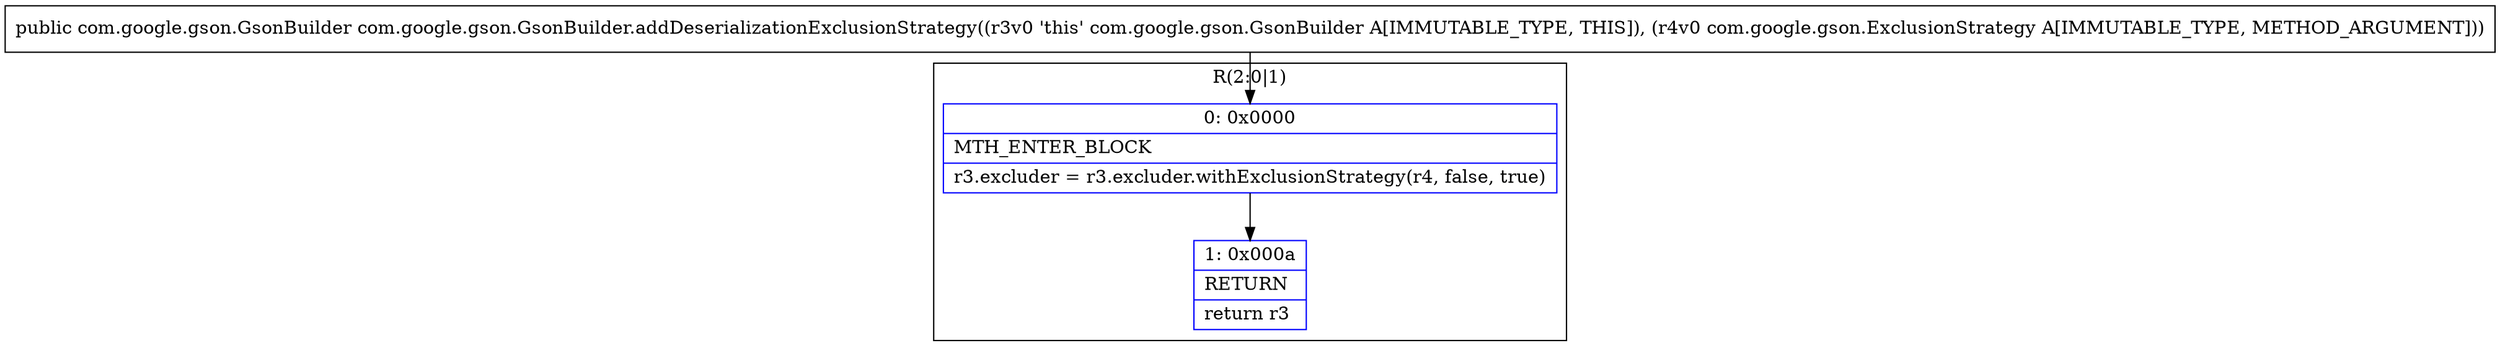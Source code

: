 digraph "CFG forcom.google.gson.GsonBuilder.addDeserializationExclusionStrategy(Lcom\/google\/gson\/ExclusionStrategy;)Lcom\/google\/gson\/GsonBuilder;" {
subgraph cluster_Region_311981598 {
label = "R(2:0|1)";
node [shape=record,color=blue];
Node_0 [shape=record,label="{0\:\ 0x0000|MTH_ENTER_BLOCK\l|r3.excluder = r3.excluder.withExclusionStrategy(r4, false, true)\l}"];
Node_1 [shape=record,label="{1\:\ 0x000a|RETURN\l|return r3\l}"];
}
MethodNode[shape=record,label="{public com.google.gson.GsonBuilder com.google.gson.GsonBuilder.addDeserializationExclusionStrategy((r3v0 'this' com.google.gson.GsonBuilder A[IMMUTABLE_TYPE, THIS]), (r4v0 com.google.gson.ExclusionStrategy A[IMMUTABLE_TYPE, METHOD_ARGUMENT])) }"];
MethodNode -> Node_0;
Node_0 -> Node_1;
}

